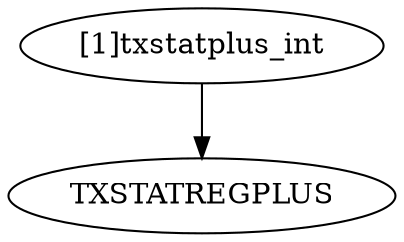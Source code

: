 strict digraph "" {
	"[1]txstatplus_int"	 [complexity=2,
		importance=0.0196997483537,
		rank=0.00984987417686];
	TXSTATREGPLUS	 [complexity=0,
		importance=0.00908583894077,
		rank=0.0];
	"[1]txstatplus_int" -> TXSTATREGPLUS;
}
